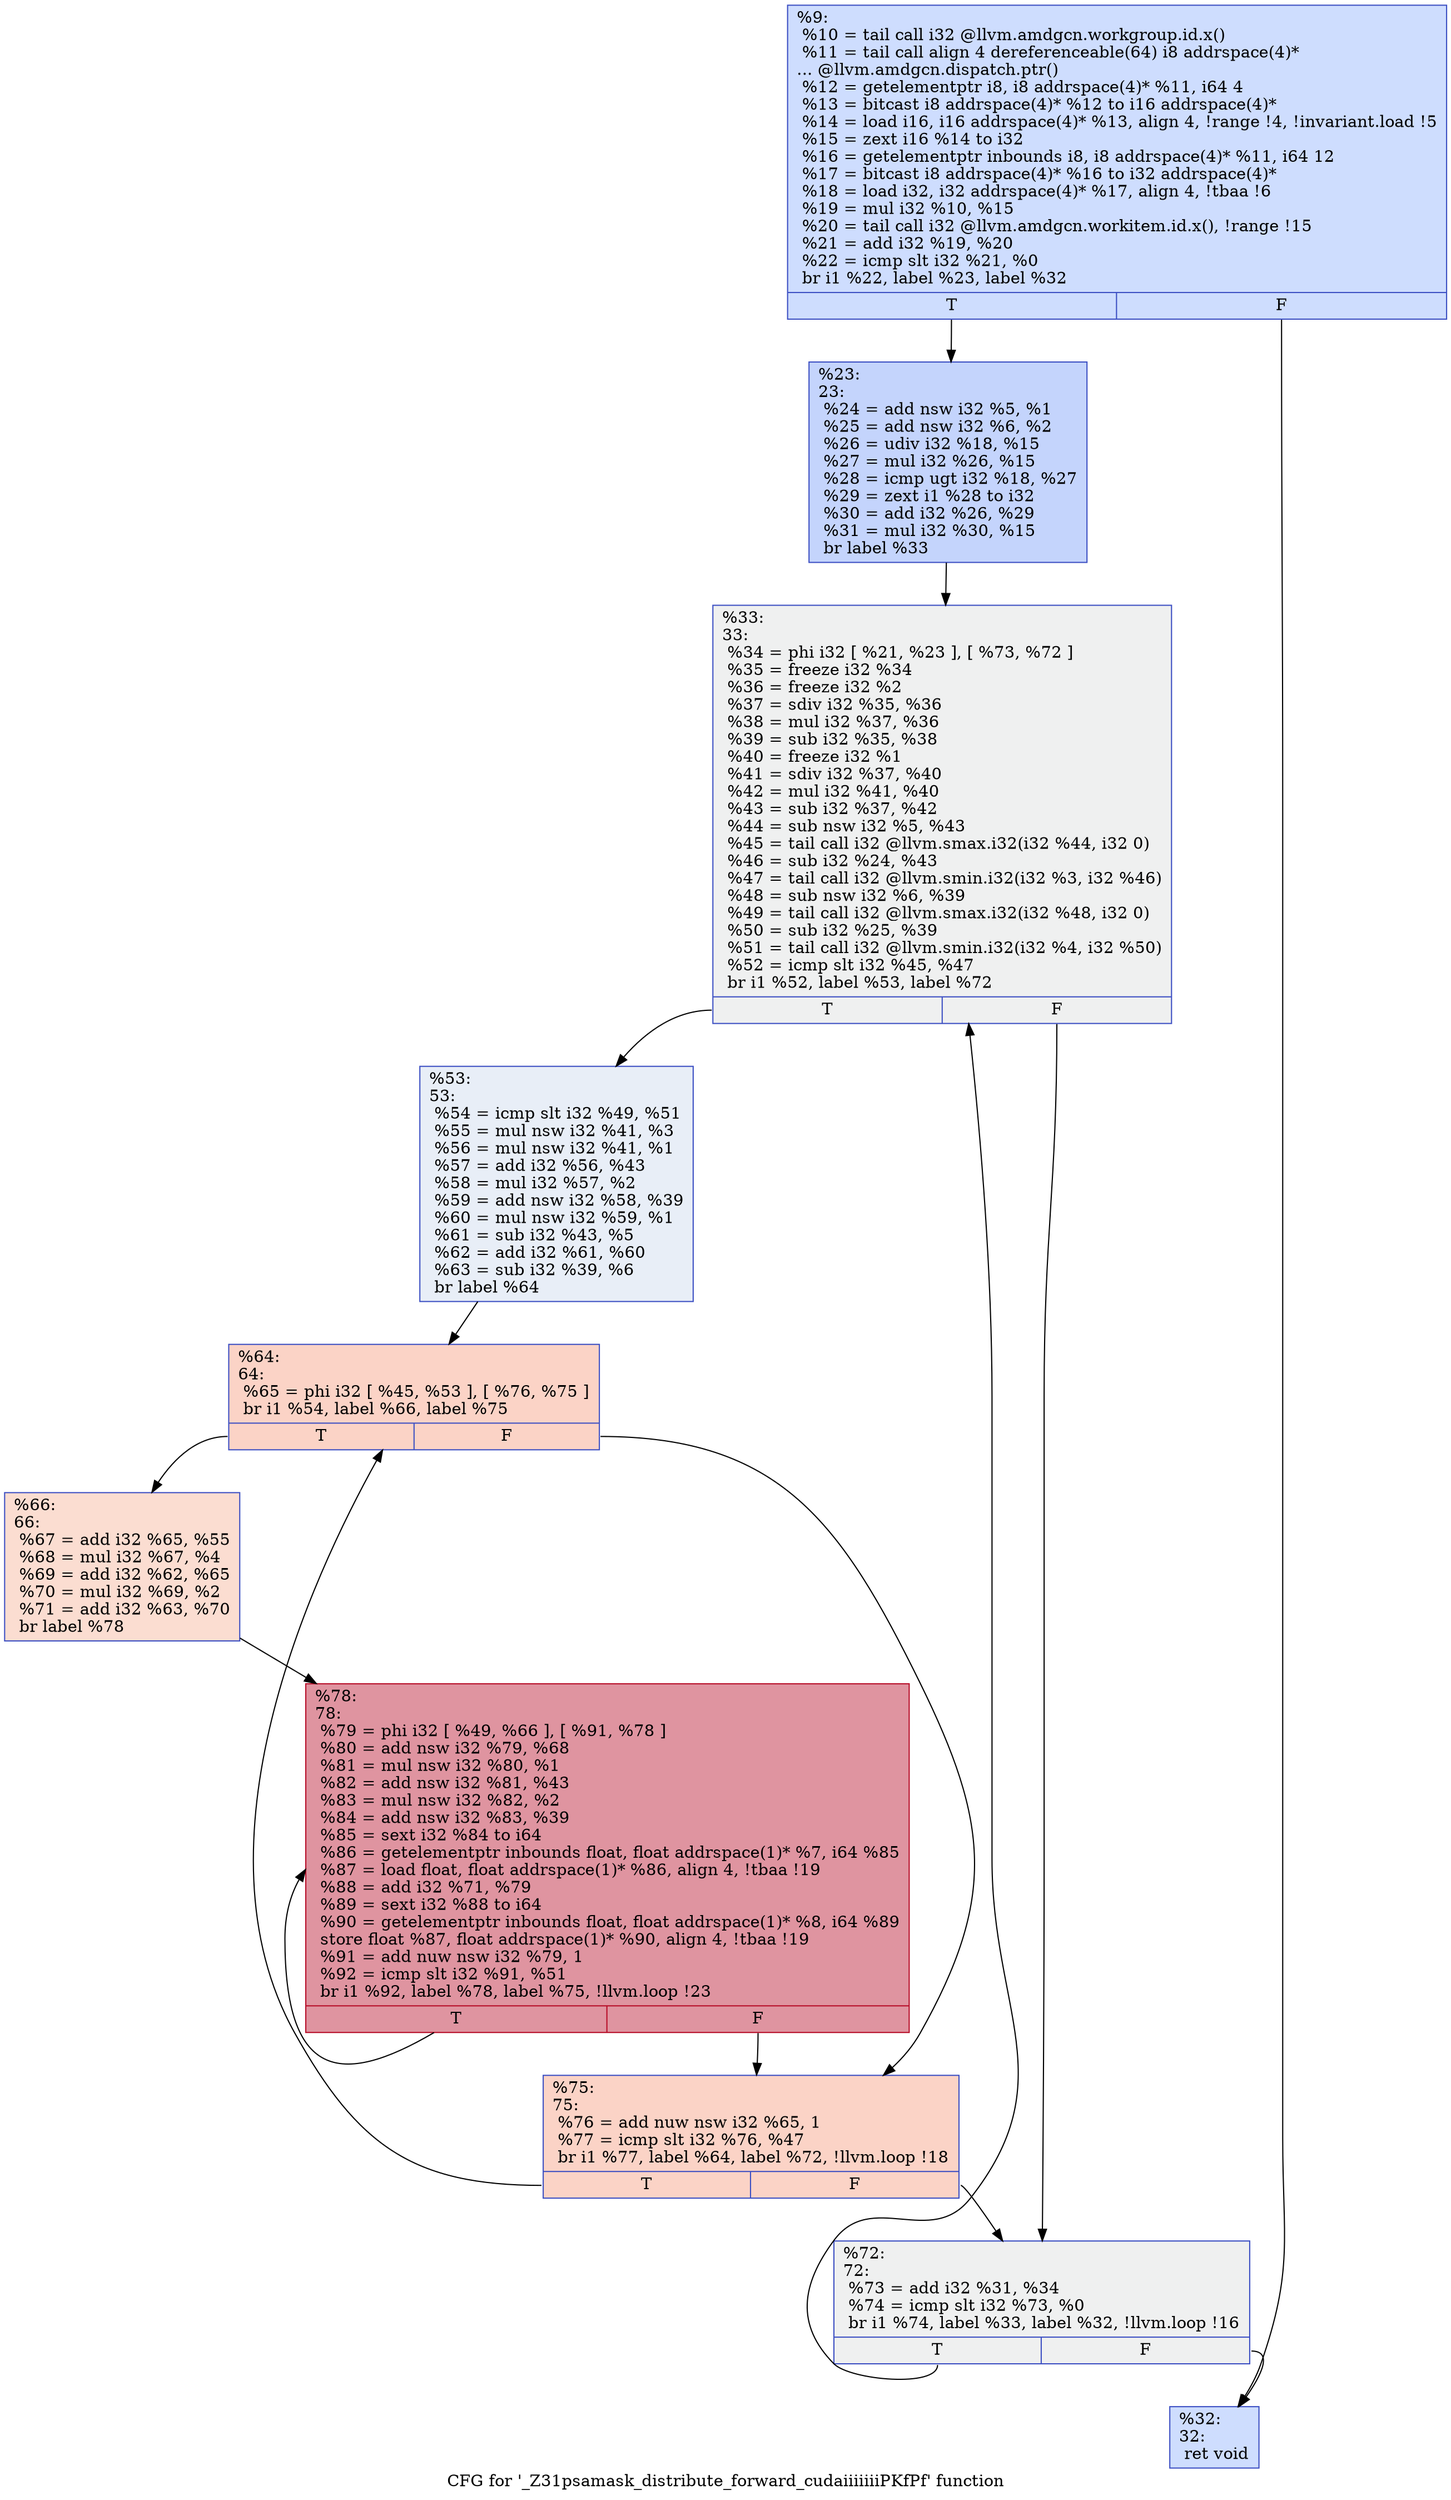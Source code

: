digraph "CFG for '_Z31psamask_distribute_forward_cudaiiiiiiiPKfPf' function" {
	label="CFG for '_Z31psamask_distribute_forward_cudaiiiiiiiPKfPf' function";

	Node0x4b733f0 [shape=record,color="#3d50c3ff", style=filled, fillcolor="#8fb1fe70",label="{%9:\l  %10 = tail call i32 @llvm.amdgcn.workgroup.id.x()\l  %11 = tail call align 4 dereferenceable(64) i8 addrspace(4)*\l... @llvm.amdgcn.dispatch.ptr()\l  %12 = getelementptr i8, i8 addrspace(4)* %11, i64 4\l  %13 = bitcast i8 addrspace(4)* %12 to i16 addrspace(4)*\l  %14 = load i16, i16 addrspace(4)* %13, align 4, !range !4, !invariant.load !5\l  %15 = zext i16 %14 to i32\l  %16 = getelementptr inbounds i8, i8 addrspace(4)* %11, i64 12\l  %17 = bitcast i8 addrspace(4)* %16 to i32 addrspace(4)*\l  %18 = load i32, i32 addrspace(4)* %17, align 4, !tbaa !6\l  %19 = mul i32 %10, %15\l  %20 = tail call i32 @llvm.amdgcn.workitem.id.x(), !range !15\l  %21 = add i32 %19, %20\l  %22 = icmp slt i32 %21, %0\l  br i1 %22, label %23, label %32\l|{<s0>T|<s1>F}}"];
	Node0x4b733f0:s0 -> Node0x4b761a0;
	Node0x4b733f0:s1 -> Node0x4b76230;
	Node0x4b761a0 [shape=record,color="#3d50c3ff", style=filled, fillcolor="#7a9df870",label="{%23:\l23:                                               \l  %24 = add nsw i32 %5, %1\l  %25 = add nsw i32 %6, %2\l  %26 = udiv i32 %18, %15\l  %27 = mul i32 %26, %15\l  %28 = icmp ugt i32 %18, %27\l  %29 = zext i1 %28 to i32\l  %30 = add i32 %26, %29\l  %31 = mul i32 %30, %15\l  br label %33\l}"];
	Node0x4b761a0 -> Node0x4b767d0;
	Node0x4b76230 [shape=record,color="#3d50c3ff", style=filled, fillcolor="#8fb1fe70",label="{%32:\l32:                                               \l  ret void\l}"];
	Node0x4b767d0 [shape=record,color="#3d50c3ff", style=filled, fillcolor="#dbdcde70",label="{%33:\l33:                                               \l  %34 = phi i32 [ %21, %23 ], [ %73, %72 ]\l  %35 = freeze i32 %34\l  %36 = freeze i32 %2\l  %37 = sdiv i32 %35, %36\l  %38 = mul i32 %37, %36\l  %39 = sub i32 %35, %38\l  %40 = freeze i32 %1\l  %41 = sdiv i32 %37, %40\l  %42 = mul i32 %41, %40\l  %43 = sub i32 %37, %42\l  %44 = sub nsw i32 %5, %43\l  %45 = tail call i32 @llvm.smax.i32(i32 %44, i32 0)\l  %46 = sub i32 %24, %43\l  %47 = tail call i32 @llvm.smin.i32(i32 %3, i32 %46)\l  %48 = sub nsw i32 %6, %39\l  %49 = tail call i32 @llvm.smax.i32(i32 %48, i32 0)\l  %50 = sub i32 %25, %39\l  %51 = tail call i32 @llvm.smin.i32(i32 %4, i32 %50)\l  %52 = icmp slt i32 %45, %47\l  br i1 %52, label %53, label %72\l|{<s0>T|<s1>F}}"];
	Node0x4b767d0:s0 -> Node0x4b77980;
	Node0x4b767d0:s1 -> Node0x4b75a00;
	Node0x4b77980 [shape=record,color="#3d50c3ff", style=filled, fillcolor="#cbd8ee70",label="{%53:\l53:                                               \l  %54 = icmp slt i32 %49, %51\l  %55 = mul nsw i32 %41, %3\l  %56 = mul nsw i32 %41, %1\l  %57 = add i32 %56, %43\l  %58 = mul i32 %57, %2\l  %59 = add nsw i32 %58, %39\l  %60 = mul nsw i32 %59, %1\l  %61 = sub i32 %43, %5\l  %62 = add i32 %61, %60\l  %63 = sub i32 %39, %6\l  br label %64\l}"];
	Node0x4b77980 -> Node0x4b78060;
	Node0x4b78060 [shape=record,color="#3d50c3ff", style=filled, fillcolor="#f59c7d70",label="{%64:\l64:                                               \l  %65 = phi i32 [ %45, %53 ], [ %76, %75 ]\l  br i1 %54, label %66, label %75\l|{<s0>T|<s1>F}}"];
	Node0x4b78060:s0 -> Node0x4b769d0;
	Node0x4b78060:s1 -> Node0x4b76890;
	Node0x4b769d0 [shape=record,color="#3d50c3ff", style=filled, fillcolor="#f7b39670",label="{%66:\l66:                                               \l  %67 = add i32 %65, %55\l  %68 = mul i32 %67, %4\l  %69 = add i32 %62, %65\l  %70 = mul i32 %69, %2\l  %71 = add i32 %63, %70\l  br label %78\l}"];
	Node0x4b769d0 -> Node0x4b788b0;
	Node0x4b75a00 [shape=record,color="#3d50c3ff", style=filled, fillcolor="#dbdcde70",label="{%72:\l72:                                               \l  %73 = add i32 %31, %34\l  %74 = icmp slt i32 %73, %0\l  br i1 %74, label %33, label %32, !llvm.loop !16\l|{<s0>T|<s1>F}}"];
	Node0x4b75a00:s0 -> Node0x4b767d0;
	Node0x4b75a00:s1 -> Node0x4b76230;
	Node0x4b76890 [shape=record,color="#3d50c3ff", style=filled, fillcolor="#f59c7d70",label="{%75:\l75:                                               \l  %76 = add nuw nsw i32 %65, 1\l  %77 = icmp slt i32 %76, %47\l  br i1 %77, label %64, label %72, !llvm.loop !18\l|{<s0>T|<s1>F}}"];
	Node0x4b76890:s0 -> Node0x4b78060;
	Node0x4b76890:s1 -> Node0x4b75a00;
	Node0x4b788b0 [shape=record,color="#b70d28ff", style=filled, fillcolor="#b70d2870",label="{%78:\l78:                                               \l  %79 = phi i32 [ %49, %66 ], [ %91, %78 ]\l  %80 = add nsw i32 %79, %68\l  %81 = mul nsw i32 %80, %1\l  %82 = add nsw i32 %81, %43\l  %83 = mul nsw i32 %82, %2\l  %84 = add nsw i32 %83, %39\l  %85 = sext i32 %84 to i64\l  %86 = getelementptr inbounds float, float addrspace(1)* %7, i64 %85\l  %87 = load float, float addrspace(1)* %86, align 4, !tbaa !19\l  %88 = add i32 %71, %79\l  %89 = sext i32 %88 to i64\l  %90 = getelementptr inbounds float, float addrspace(1)* %8, i64 %89\l  store float %87, float addrspace(1)* %90, align 4, !tbaa !19\l  %91 = add nuw nsw i32 %79, 1\l  %92 = icmp slt i32 %91, %51\l  br i1 %92, label %78, label %75, !llvm.loop !23\l|{<s0>T|<s1>F}}"];
	Node0x4b788b0:s0 -> Node0x4b788b0;
	Node0x4b788b0:s1 -> Node0x4b76890;
}
